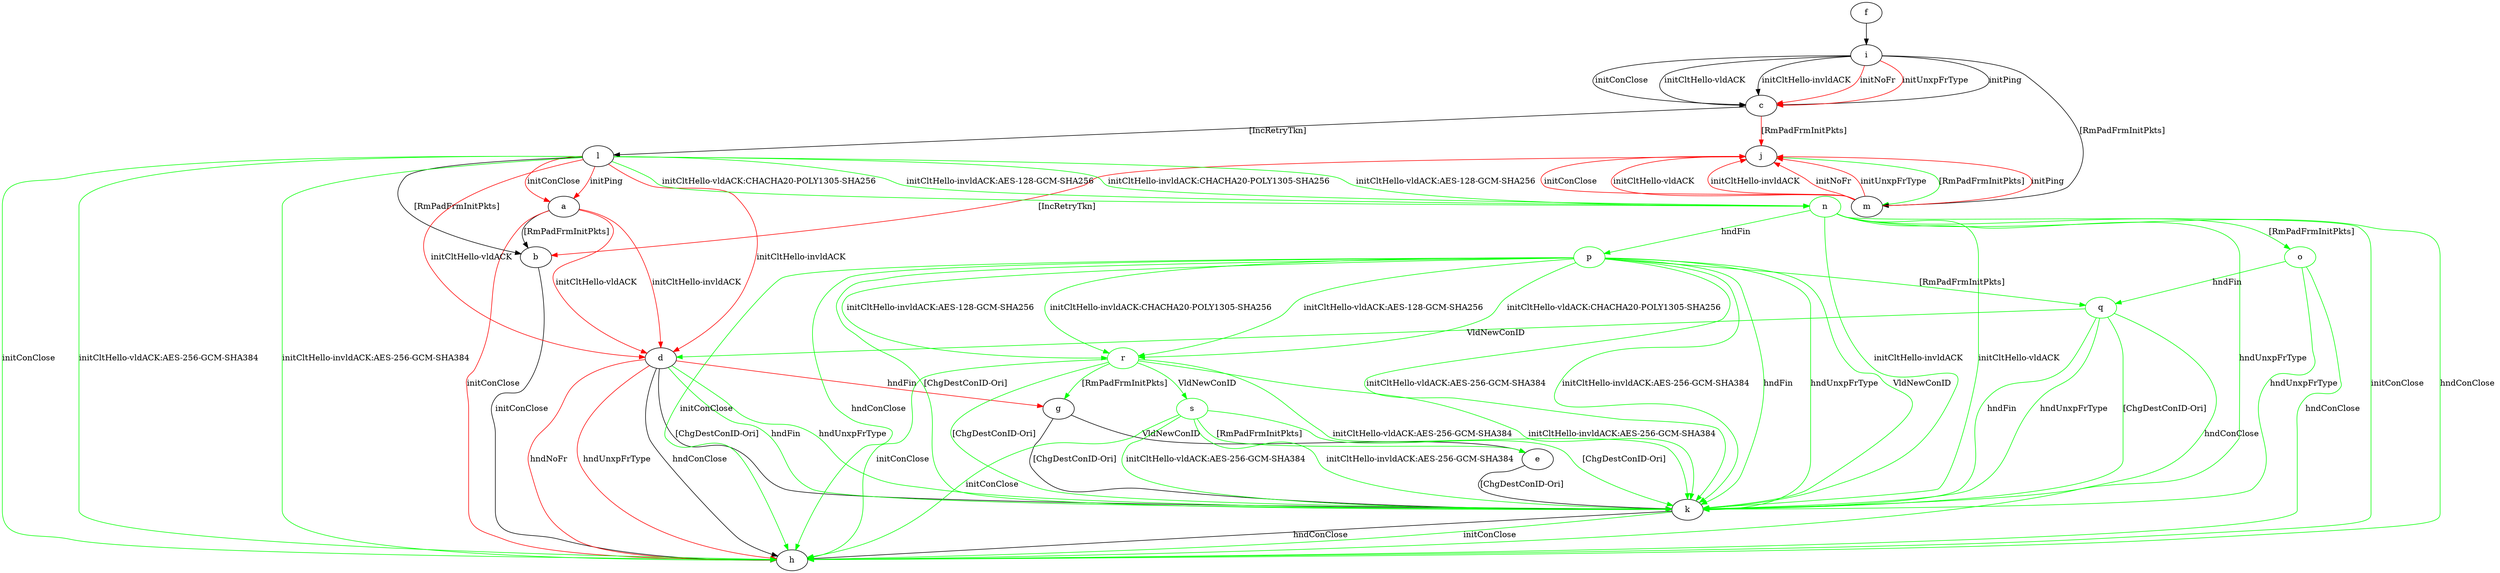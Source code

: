 digraph "" {
	a -> b	[key=0,
		label="[RmPadFrmInitPkts] "];
	a -> d	[key=0,
		color=red,
		label="initCltHello-vldACK "];
	a -> d	[key=1,
		color=red,
		label="initCltHello-invldACK "];
	a -> h	[key=0,
		color=red,
		label="initConClose "];
	b -> h	[key=0,
		label="initConClose "];
	c -> j	[key=0,
		color=red,
		label="[RmPadFrmInitPkts] "];
	c -> l	[key=0,
		label="[IncRetryTkn] "];
	d -> g	[key=0,
		color=red,
		label="hndFin "];
	d -> h	[key=0,
		label="hndConClose "];
	d -> h	[key=1,
		color=red,
		label="hndNoFr "];
	d -> h	[key=2,
		color=red,
		label="hndUnxpFrType "];
	d -> k	[key=0,
		label="[ChgDestConID-Ori] "];
	d -> k	[key=1,
		color=green,
		label="hndFin "];
	d -> k	[key=2,
		color=green,
		label="hndUnxpFrType "];
	e -> k	[key=0,
		label="[ChgDestConID-Ori] "];
	f -> i	[key=0];
	g -> e	[key=0,
		label="VldNewConID "];
	g -> k	[key=0,
		label="[ChgDestConID-Ori] "];
	i -> c	[key=0,
		label="initPing "];
	i -> c	[key=1,
		label="initConClose "];
	i -> c	[key=2,
		label="initCltHello-vldACK "];
	i -> c	[key=3,
		label="initCltHello-invldACK "];
	i -> c	[key=4,
		color=red,
		label="initNoFr "];
	i -> c	[key=5,
		color=red,
		label="initUnxpFrType "];
	i -> m	[key=0,
		label="[RmPadFrmInitPkts] "];
	j -> b	[key=0,
		color=red,
		label="[IncRetryTkn] "];
	j -> m	[key=0,
		color=green,
		label="[RmPadFrmInitPkts] "];
	k -> h	[key=0,
		label="hndConClose "];
	k -> h	[key=1,
		color=green,
		label="initConClose "];
	l -> a	[key=0,
		color=red,
		label="initPing "];
	l -> a	[key=1,
		color=red,
		label="initConClose "];
	l -> b	[key=0,
		label="[RmPadFrmInitPkts] "];
	l -> d	[key=0,
		color=red,
		label="initCltHello-vldACK "];
	l -> d	[key=1,
		color=red,
		label="initCltHello-invldACK "];
	l -> h	[key=0,
		color=green,
		label="initConClose "];
	l -> h	[key=1,
		color=green,
		label="initCltHello-vldACK:AES-256-GCM-SHA384 "];
	l -> h	[key=2,
		color=green,
		label="initCltHello-invldACK:AES-256-GCM-SHA384 "];
	n	[color=green];
	l -> n	[key=0,
		color=green,
		label="initCltHello-vldACK:AES-128-GCM-SHA256 "];
	l -> n	[key=1,
		color=green,
		label="initCltHello-vldACK:CHACHA20-POLY1305-SHA256 "];
	l -> n	[key=2,
		color=green,
		label="initCltHello-invldACK:AES-128-GCM-SHA256 "];
	l -> n	[key=3,
		color=green,
		label="initCltHello-invldACK:CHACHA20-POLY1305-SHA256 "];
	m -> j	[key=0,
		color=red,
		label="initPing "];
	m -> j	[key=1,
		color=red,
		label="initConClose "];
	m -> j	[key=2,
		color=red,
		label="initCltHello-vldACK "];
	m -> j	[key=3,
		color=red,
		label="initCltHello-invldACK "];
	m -> j	[key=4,
		color=red,
		label="initNoFr "];
	m -> j	[key=5,
		color=red,
		label="initUnxpFrType "];
	n -> h	[key=0,
		color=green,
		label="initConClose "];
	n -> h	[key=1,
		color=green,
		label="hndConClose "];
	n -> k	[key=0,
		color=green,
		label="initCltHello-vldACK "];
	n -> k	[key=1,
		color=green,
		label="initCltHello-invldACK "];
	n -> k	[key=2,
		color=green,
		label="hndUnxpFrType "];
	o	[color=green];
	n -> o	[key=0,
		color=green,
		label="[RmPadFrmInitPkts] "];
	p	[color=green];
	n -> p	[key=0,
		color=green,
		label="hndFin "];
	o -> h	[key=0,
		color=green,
		label="hndConClose "];
	o -> k	[key=0,
		color=green,
		label="hndUnxpFrType "];
	q	[color=green];
	o -> q	[key=0,
		color=green,
		label="hndFin "];
	p -> h	[key=0,
		color=green,
		label="initConClose "];
	p -> h	[key=1,
		color=green,
		label="hndConClose "];
	p -> k	[key=0,
		color=green,
		label="initCltHello-vldACK:AES-256-GCM-SHA384 "];
	p -> k	[key=1,
		color=green,
		label="initCltHello-invldACK:AES-256-GCM-SHA384 "];
	p -> k	[key=2,
		color=green,
		label="hndFin "];
	p -> k	[key=3,
		color=green,
		label="hndUnxpFrType "];
	p -> k	[key=4,
		color=green,
		label="VldNewConID "];
	p -> k	[key=5,
		color=green,
		label="[ChgDestConID-Ori] "];
	p -> q	[key=0,
		color=green,
		label="[RmPadFrmInitPkts] "];
	r	[color=green];
	p -> r	[key=0,
		color=green,
		label="initCltHello-vldACK:AES-128-GCM-SHA256 "];
	p -> r	[key=1,
		color=green,
		label="initCltHello-vldACK:CHACHA20-POLY1305-SHA256 "];
	p -> r	[key=2,
		color=green,
		label="initCltHello-invldACK:AES-128-GCM-SHA256 "];
	p -> r	[key=3,
		color=green,
		label="initCltHello-invldACK:CHACHA20-POLY1305-SHA256 "];
	q -> d	[key=0,
		color=green,
		label="VldNewConID "];
	q -> h	[key=0,
		color=green,
		label="hndConClose "];
	q -> k	[key=0,
		color=green,
		label="hndFin "];
	q -> k	[key=1,
		color=green,
		label="hndUnxpFrType "];
	q -> k	[key=2,
		color=green,
		label="[ChgDestConID-Ori] "];
	r -> g	[key=0,
		color=green,
		label="[RmPadFrmInitPkts] "];
	r -> h	[key=0,
		color=green,
		label="initConClose "];
	r -> k	[key=0,
		color=green,
		label="initCltHello-vldACK:AES-256-GCM-SHA384 "];
	r -> k	[key=1,
		color=green,
		label="initCltHello-invldACK:AES-256-GCM-SHA384 "];
	r -> k	[key=2,
		color=green,
		label="[ChgDestConID-Ori] "];
	s	[color=green];
	r -> s	[key=0,
		color=green,
		label="VldNewConID "];
	s -> e	[key=0,
		color=green,
		label="[RmPadFrmInitPkts] "];
	s -> h	[key=0,
		color=green,
		label="initConClose "];
	s -> k	[key=0,
		color=green,
		label="initCltHello-vldACK:AES-256-GCM-SHA384 "];
	s -> k	[key=1,
		color=green,
		label="initCltHello-invldACK:AES-256-GCM-SHA384 "];
	s -> k	[key=2,
		color=green,
		label="[ChgDestConID-Ori] "];
}
